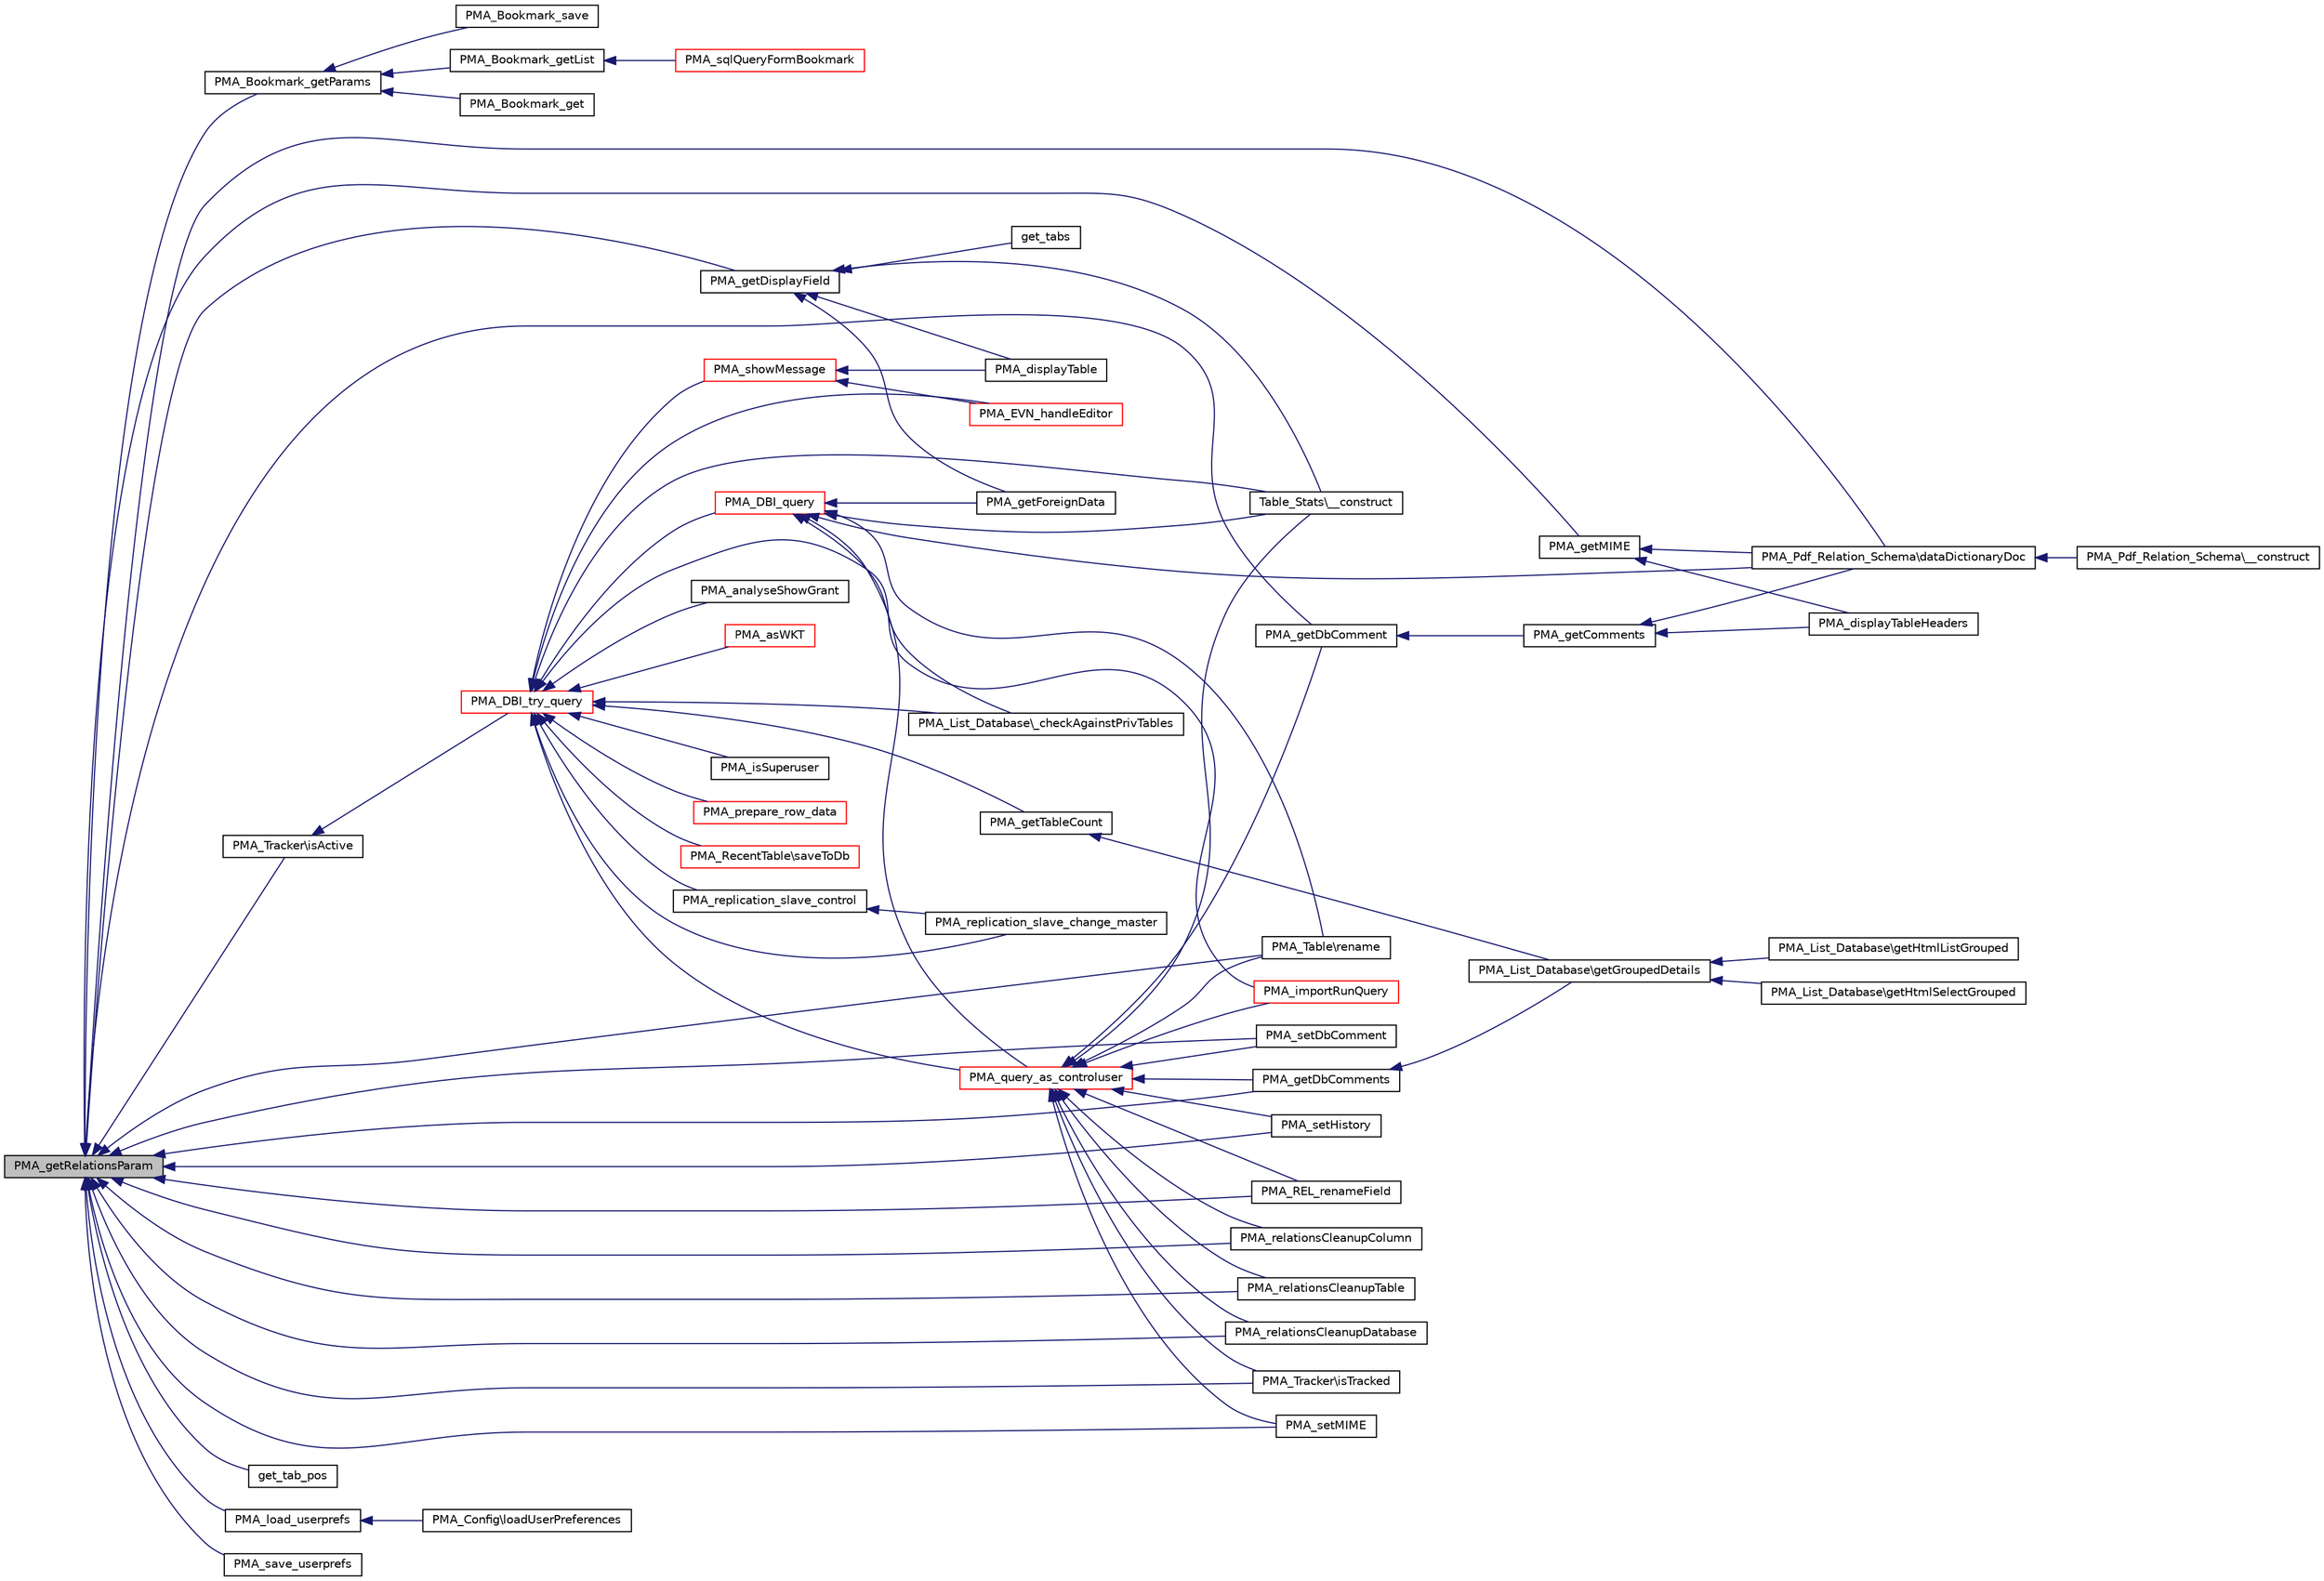digraph G
{
  edge [fontname="Helvetica",fontsize="10",labelfontname="Helvetica",labelfontsize="10"];
  node [fontname="Helvetica",fontsize="10",shape=record];
  rankdir="LR";
  Node1 [label="PMA_getRelationsParam",height=0.2,width=0.4,color="black", fillcolor="grey75", style="filled" fontcolor="black"];
  Node1 -> Node2 [dir="back",color="midnightblue",fontsize="10",style="solid",fontname="Helvetica"];
  Node2 [label="PMA_Bookmark_getParams",height=0.2,width=0.4,color="black", fillcolor="white", style="filled",URL="$bookmark_8lib_8php.html#acb3f0903dbcc72002bf09631c44b8055",tooltip="Defines the bookmark parameters for the current user."];
  Node2 -> Node3 [dir="back",color="midnightblue",fontsize="10",style="solid",fontname="Helvetica"];
  Node3 [label="PMA_Bookmark_getList",height=0.2,width=0.4,color="black", fillcolor="white", style="filled",URL="$bookmark_8lib_8php.html#a28bf0dfac1fd0617239eef76e7ff1550",tooltip="Gets the list of bookmarks defined for the current database."];
  Node3 -> Node4 [dir="back",color="midnightblue",fontsize="10",style="solid",fontname="Helvetica"];
  Node4 [label="PMA_sqlQueryFormBookmark",height=0.2,width=0.4,color="red", fillcolor="white", style="filled",URL="$sql__query__form_8lib_8php.html#a0354aed36253f1d29d510223e966ebc5",tooltip="prints bookmark fieldset"];
  Node2 -> Node5 [dir="back",color="midnightblue",fontsize="10",style="solid",fontname="Helvetica"];
  Node5 [label="PMA_Bookmark_get",height=0.2,width=0.4,color="black", fillcolor="white", style="filled",URL="$bookmark_8lib_8php.html#af695d6be5caeb194980bb2669f6dcaec",tooltip="Gets the sql command from a bookmark."];
  Node2 -> Node6 [dir="back",color="midnightblue",fontsize="10",style="solid",fontname="Helvetica"];
  Node6 [label="PMA_Bookmark_save",height=0.2,width=0.4,color="black", fillcolor="white", style="filled",URL="$bookmark_8lib_8php.html#adbe9d461d8f59adc55a7e7e5e94f5cf2",tooltip="Adds a bookmark."];
  Node1 -> Node7 [dir="back",color="midnightblue",fontsize="10",style="solid",fontname="Helvetica"];
  Node7 [label="PMA_Pdf_Relation_Schema\\dataDictionaryDoc",height=0.2,width=0.4,color="black", fillcolor="white", style="filled",URL="$classPMA__Pdf__Relation__Schema.html#a38d2ab67dfa62392e8de96f0b970ec73"];
  Node7 -> Node8 [dir="back",color="midnightblue",fontsize="10",style="solid",fontname="Helvetica"];
  Node8 [label="PMA_Pdf_Relation_Schema\\__construct",height=0.2,width=0.4,color="black", fillcolor="white", style="filled",URL="$classPMA__Pdf__Relation__Schema.html#a5b2a26f3a186d05138ba4fe54d1e161e",tooltip="The &quot;PMA_Pdf_Relation_Schema&quot; constructor."];
  Node1 -> Node9 [dir="back",color="midnightblue",fontsize="10",style="solid",fontname="Helvetica"];
  Node9 [label="get_tab_pos",height=0.2,width=0.4,color="black", fillcolor="white", style="filled",URL="$pmd__common_8php.html#a1a3f1d518861e03c2b04a1c05b6bba1a"];
  Node1 -> Node10 [dir="back",color="midnightblue",fontsize="10",style="solid",fontname="Helvetica"];
  Node10 [label="PMA_getDisplayField",height=0.2,width=0.4,color="black", fillcolor="white", style="filled",URL="$relation_8lib_8php.html#ac4b9248f6ad1179a0f86d70f2ad99362",tooltip="Gets the display field of a table."];
  Node10 -> Node11 [dir="back",color="midnightblue",fontsize="10",style="solid",fontname="Helvetica"];
  Node11 [label="Table_Stats\\__construct",height=0.2,width=0.4,color="black", fillcolor="white", style="filled",URL="$classTable__Stats.html#a9434b856824f1e3edd57ef9ffe4e83bb",tooltip="The &quot;Table_Stats&quot; constructor."];
  Node10 -> Node12 [dir="back",color="midnightblue",fontsize="10",style="solid",fontname="Helvetica"];
  Node12 [label="PMA_displayTable",height=0.2,width=0.4,color="black", fillcolor="white", style="filled",URL="$display__tbl_8lib_8php.html#ab64d4328beb5bc6b0a62abfa39fb447a",tooltip="Displays a table of results returned by a SQL query."];
  Node10 -> Node13 [dir="back",color="midnightblue",fontsize="10",style="solid",fontname="Helvetica"];
  Node13 [label="get_tabs",height=0.2,width=0.4,color="black", fillcolor="white", style="filled",URL="$pmd__common_8php.html#a1cd4d60cbb6dfd89d92b21f61f25b3c9",tooltip="retrieves table info and stores it in $GLOBALS[&#39;PMD&#39;]"];
  Node10 -> Node14 [dir="back",color="midnightblue",fontsize="10",style="solid",fontname="Helvetica"];
  Node14 [label="PMA_getForeignData",height=0.2,width=0.4,color="black", fillcolor="white", style="filled",URL="$relation_8lib_8php.html#a3d88adc7fba312fe26b3ef82225a5fdd",tooltip="Gets foreign keys in preparation for a drop-down selector."];
  Node1 -> Node15 [dir="back",color="midnightblue",fontsize="10",style="solid",fontname="Helvetica"];
  Node15 [label="PMA_getDbComment",height=0.2,width=0.4,color="black", fillcolor="white", style="filled",URL="$relation_8lib_8php.html#a43f8f6b5eca75feb1cab89ce95ac0e6b",tooltip="Gets the comment for a db."];
  Node15 -> Node16 [dir="back",color="midnightblue",fontsize="10",style="solid",fontname="Helvetica"];
  Node16 [label="PMA_getComments",height=0.2,width=0.4,color="black", fillcolor="white", style="filled",URL="$relation_8lib_8php.html#ab340fcbdb6d862236eb7f4d362f73dc6",tooltip="Gets the comments for all rows of a table or the db itself."];
  Node16 -> Node17 [dir="back",color="midnightblue",fontsize="10",style="solid",fontname="Helvetica"];
  Node17 [label="PMA_displayTableHeaders",height=0.2,width=0.4,color="black", fillcolor="white", style="filled",URL="$display__tbl_8lib_8php.html#aae4044b44dccb4059685ea603dc52e9e",tooltip="Displays the headers of the results table."];
  Node16 -> Node7 [dir="back",color="midnightblue",fontsize="10",style="solid",fontname="Helvetica"];
  Node1 -> Node18 [dir="back",color="midnightblue",fontsize="10",style="solid",fontname="Helvetica"];
  Node18 [label="PMA_getDbComments",height=0.2,width=0.4,color="black", fillcolor="white", style="filled",URL="$relation_8lib_8php.html#aa5b4777cd4f1dd8e90d161257582fc08",tooltip="Gets the comment for a db."];
  Node18 -> Node19 [dir="back",color="midnightblue",fontsize="10",style="solid",fontname="Helvetica"];
  Node19 [label="PMA_List_Database\\getGroupedDetails",height=0.2,width=0.4,color="black", fillcolor="white", style="filled",URL="$classPMA__List__Database.html#a533874038525e37fa4ae22694f39fe61",tooltip="returns array with dbs grouped with extended infos"];
  Node19 -> Node20 [dir="back",color="midnightblue",fontsize="10",style="solid",fontname="Helvetica"];
  Node20 [label="PMA_List_Database\\getHtmlListGrouped",height=0.2,width=0.4,color="black", fillcolor="white", style="filled",URL="$classPMA__List__Database.html#a7bdea9aa5ef0e7c9033893aab4f1e6bd",tooltip="returns html code for list with dbs"];
  Node19 -> Node21 [dir="back",color="midnightblue",fontsize="10",style="solid",fontname="Helvetica"];
  Node21 [label="PMA_List_Database\\getHtmlSelectGrouped",height=0.2,width=0.4,color="black", fillcolor="white", style="filled",URL="$classPMA__List__Database.html#a40d67e11c09326f19302fa5fbc2a7934",tooltip="returns html code for select form element with dbs"];
  Node1 -> Node22 [dir="back",color="midnightblue",fontsize="10",style="solid",fontname="Helvetica"];
  Node22 [label="PMA_setDbComment",height=0.2,width=0.4,color="black", fillcolor="white", style="filled",URL="$relation_8lib_8php.html#a8b9b6286d6f78be9874ff5763065cd7d",tooltip="Set a database comment to a certain value."];
  Node1 -> Node23 [dir="back",color="midnightblue",fontsize="10",style="solid",fontname="Helvetica"];
  Node23 [label="PMA_setHistory",height=0.2,width=0.4,color="black", fillcolor="white", style="filled",URL="$relation_8lib_8php.html#a3da899c56e80de271d53875a82d20ffb",tooltip="Set a SQL history entry."];
  Node1 -> Node24 [dir="back",color="midnightblue",fontsize="10",style="solid",fontname="Helvetica"];
  Node24 [label="PMA_REL_renameField",height=0.2,width=0.4,color="black", fillcolor="white", style="filled",URL="$relation_8lib_8php.html#aaa50183486665df0d231e247b4ab0a8f",tooltip="Rename a field in relation tables."];
  Node1 -> Node25 [dir="back",color="midnightblue",fontsize="10",style="solid",fontname="Helvetica"];
  Node25 [label="PMA_relationsCleanupColumn",height=0.2,width=0.4,color="black", fillcolor="white", style="filled",URL="$relation__cleanup_8lib_8php.html#ab2f43f4ce21a2a95d2d16f8e150fd9eb",tooltip="Cleanu column related relation stuff."];
  Node1 -> Node26 [dir="back",color="midnightblue",fontsize="10",style="solid",fontname="Helvetica"];
  Node26 [label="PMA_relationsCleanupTable",height=0.2,width=0.4,color="black", fillcolor="white", style="filled",URL="$relation__cleanup_8lib_8php.html#a46d7e71842c56b58cc0dbc58c453cd92",tooltip="Cleanup table related relation stuff."];
  Node1 -> Node27 [dir="back",color="midnightblue",fontsize="10",style="solid",fontname="Helvetica"];
  Node27 [label="PMA_relationsCleanupDatabase",height=0.2,width=0.4,color="black", fillcolor="white", style="filled",URL="$relation__cleanup_8lib_8php.html#ad9bc98e0f39003b97e4c43f0cd6068c5",tooltip="Cleanup database related relation stuff."];
  Node1 -> Node28 [dir="back",color="midnightblue",fontsize="10",style="solid",fontname="Helvetica"];
  Node28 [label="PMA_Table\\rename",height=0.2,width=0.4,color="black", fillcolor="white", style="filled",URL="$classPMA__Table.html#a3ca6ed1ed1646799aa43a7ae9612b739",tooltip="renames table"];
  Node1 -> Node29 [dir="back",color="midnightblue",fontsize="10",style="solid",fontname="Helvetica"];
  Node29 [label="PMA_Tracker\\isActive",height=0.2,width=0.4,color="black", fillcolor="white", style="filled",URL="$classPMA__Tracker.html#ae5dd143f48e845ae4346da01dfef5d4a",tooltip="Gets the on/off value of the Tracker module, starts initialization."];
  Node29 -> Node30 [dir="back",color="midnightblue",fontsize="10",style="solid",fontname="Helvetica"];
  Node30 [label="PMA_DBI_try_query",height=0.2,width=0.4,color="red", fillcolor="white", style="filled",URL="$database__interface_8lib_8php.html#af4f8622d2f5df7858e4e6ca425ac0274",tooltip="runs a query and returns the result"];
  Node30 -> Node31 [dir="back",color="midnightblue",fontsize="10",style="solid",fontname="Helvetica"];
  Node31 [label="PMA_analyseShowGrant",height=0.2,width=0.4,color="black", fillcolor="white", style="filled",URL="$check__user__privileges_8lib_8php.html#a7e5034bdb6b887bec23b89c3f5db71b2",tooltip="sets privilege information extracted from SHOW GRANTS result"];
  Node30 -> Node32 [dir="back",color="midnightblue",fontsize="10",style="solid",fontname="Helvetica"];
  Node32 [label="PMA_showMessage",height=0.2,width=0.4,color="red", fillcolor="white", style="filled",URL="$common_8lib_8php.html#ac856542e67ea0192bc0fc7fd1fb21d09",tooltip="displays the message and the query usually the message is the result of the query executed..."];
  Node32 -> Node12 [dir="back",color="midnightblue",fontsize="10",style="solid",fontname="Helvetica"];
  Node32 -> Node33 [dir="back",color="midnightblue",fontsize="10",style="solid",fontname="Helvetica"];
  Node33 [label="PMA_EVN_handleEditor",height=0.2,width=0.4,color="red", fillcolor="white", style="filled",URL="$rte__events_8lib_8php.html#a9eb0f568d20bcb34761a1862b658d094",tooltip="Handles editor requests for adding or editing an item."];
  Node30 -> Node34 [dir="back",color="midnightblue",fontsize="10",style="solid",fontname="Helvetica"];
  Node34 [label="PMA_asWKT",height=0.2,width=0.4,color="red", fillcolor="white", style="filled",URL="$common_8lib_8php.html#ac9e0806378a58d34ec2a748202ca910e",tooltip="Converts GIS data to Well Known Text format."];
  Node30 -> Node35 [dir="back",color="midnightblue",fontsize="10",style="solid",fontname="Helvetica"];
  Node35 [label="PMA_getTableCount",height=0.2,width=0.4,color="black", fillcolor="white", style="filled",URL="$core_8lib_8php.html#a4838d9be03e0665744c18336272f48e0",tooltip="returns count of tables in given db"];
  Node35 -> Node19 [dir="back",color="midnightblue",fontsize="10",style="solid",fontname="Helvetica"];
  Node30 -> Node36 [dir="back",color="midnightblue",fontsize="10",style="solid",fontname="Helvetica"];
  Node36 [label="PMA_DBI_query",height=0.2,width=0.4,color="red", fillcolor="white", style="filled",URL="$database__interface_8lib_8php.html#ab439cded0e18a60e731e76aa4567c089",tooltip="runs a query"];
  Node36 -> Node11 [dir="back",color="midnightblue",fontsize="10",style="solid",fontname="Helvetica"];
  Node36 -> Node37 [dir="back",color="midnightblue",fontsize="10",style="solid",fontname="Helvetica"];
  Node37 [label="PMA_List_Database\\_checkAgainstPrivTables",height=0.2,width=0.4,color="black", fillcolor="white", style="filled",URL="$classPMA__List__Database.html#a08842f1c00c48f46cd7a9cec0883868f",tooltip="this is just a backup, if all is fine this can be deleted later"];
  Node36 -> Node7 [dir="back",color="midnightblue",fontsize="10",style="solid",fontname="Helvetica"];
  Node36 -> Node38 [dir="back",color="midnightblue",fontsize="10",style="solid",fontname="Helvetica"];
  Node38 [label="PMA_query_as_controluser",height=0.2,width=0.4,color="red", fillcolor="white", style="filled",URL="$relation_8lib_8php.html#ab6d57b38824545d660dcfcd4c864a177",tooltip="Executes a query as controluser if possible, otherwise as normal user."];
  Node38 -> Node11 [dir="back",color="midnightblue",fontsize="10",style="solid",fontname="Helvetica"];
  Node38 -> Node39 [dir="back",color="midnightblue",fontsize="10",style="solid",fontname="Helvetica"];
  Node39 [label="PMA_importRunQuery",height=0.2,width=0.4,color="red", fillcolor="white", style="filled",URL="$import_8lib_8php.html#a9893da01720eb7c0e987a33b4f3054f0",tooltip="Runs query inside import buffer."];
  Node38 -> Node15 [dir="back",color="midnightblue",fontsize="10",style="solid",fontname="Helvetica"];
  Node38 -> Node18 [dir="back",color="midnightblue",fontsize="10",style="solid",fontname="Helvetica"];
  Node38 -> Node22 [dir="back",color="midnightblue",fontsize="10",style="solid",fontname="Helvetica"];
  Node38 -> Node23 [dir="back",color="midnightblue",fontsize="10",style="solid",fontname="Helvetica"];
  Node38 -> Node24 [dir="back",color="midnightblue",fontsize="10",style="solid",fontname="Helvetica"];
  Node38 -> Node25 [dir="back",color="midnightblue",fontsize="10",style="solid",fontname="Helvetica"];
  Node38 -> Node26 [dir="back",color="midnightblue",fontsize="10",style="solid",fontname="Helvetica"];
  Node38 -> Node27 [dir="back",color="midnightblue",fontsize="10",style="solid",fontname="Helvetica"];
  Node38 -> Node28 [dir="back",color="midnightblue",fontsize="10",style="solid",fontname="Helvetica"];
  Node38 -> Node40 [dir="back",color="midnightblue",fontsize="10",style="solid",fontname="Helvetica"];
  Node40 [label="PMA_Tracker\\isTracked",height=0.2,width=0.4,color="black", fillcolor="white", style="filled",URL="$classPMA__Tracker.html#ae2ebe65277485ecd1794a871b587f986",tooltip="Gets the tracking status of a table, is it active or deactive ?"];
  Node38 -> Node41 [dir="back",color="midnightblue",fontsize="10",style="solid",fontname="Helvetica"];
  Node41 [label="PMA_setMIME",height=0.2,width=0.4,color="black", fillcolor="white", style="filled",URL="$transformations_8lib_8php.html#a2e8695789417fde2418af73d52603374",tooltip="Set a single mimetype to a certain value."];
  Node36 -> Node14 [dir="back",color="midnightblue",fontsize="10",style="solid",fontname="Helvetica"];
  Node36 -> Node28 [dir="back",color="midnightblue",fontsize="10",style="solid",fontname="Helvetica"];
  Node30 -> Node42 [dir="back",color="midnightblue",fontsize="10",style="solid",fontname="Helvetica"];
  Node42 [label="PMA_isSuperuser",height=0.2,width=0.4,color="black", fillcolor="white", style="filled",URL="$database__interface_8lib_8php.html#a8625f640d7f62aa247791803ac9ab54b",tooltip="returns true (int &gt; 0) if current user is superuser otherwise 0"];
  Node30 -> Node11 [dir="back",color="midnightblue",fontsize="10",style="solid",fontname="Helvetica"];
  Node30 -> Node43 [dir="back",color="midnightblue",fontsize="10",style="solid",fontname="Helvetica"];
  Node43 [label="PMA_prepare_row_data",height=0.2,width=0.4,color="red", fillcolor="white", style="filled",URL="$display__tbl_8lib_8php.html#a6ed2d818c168866b38b4b2486ddf66fd",tooltip="Prepares the displayable content of a data cell in Browse mode, taking into account foreign key descr..."];
  Node30 -> Node39 [dir="back",color="midnightblue",fontsize="10",style="solid",fontname="Helvetica"];
  Node30 -> Node37 [dir="back",color="midnightblue",fontsize="10",style="solid",fontname="Helvetica"];
  Node30 -> Node44 [dir="back",color="midnightblue",fontsize="10",style="solid",fontname="Helvetica"];
  Node44 [label="PMA_RecentTable\\saveToDb",height=0.2,width=0.4,color="red", fillcolor="white", style="filled",URL="$classPMA__RecentTable.html#a979442e04a8a79dd23e2fda2a69bda6f",tooltip="Save recent tables into phpMyAdmin database."];
  Node30 -> Node38 [dir="back",color="midnightblue",fontsize="10",style="solid",fontname="Helvetica"];
  Node30 -> Node45 [dir="back",color="midnightblue",fontsize="10",style="solid",fontname="Helvetica"];
  Node45 [label="PMA_replication_slave_control",height=0.2,width=0.4,color="black", fillcolor="white", style="filled",URL="$replication_8inc_8php.html#ab6d6043762c06ebed4f8da8c94d86562"];
  Node45 -> Node46 [dir="back",color="midnightblue",fontsize="10",style="solid",fontname="Helvetica"];
  Node46 [label="PMA_replication_slave_change_master",height=0.2,width=0.4,color="black", fillcolor="white", style="filled",URL="$replication_8inc_8php.html#a0f303959e893d178b9ae46ebdeea765d"];
  Node30 -> Node46 [dir="back",color="midnightblue",fontsize="10",style="solid",fontname="Helvetica"];
  Node30 -> Node33 [dir="back",color="midnightblue",fontsize="10",style="solid",fontname="Helvetica"];
  Node1 -> Node40 [dir="back",color="midnightblue",fontsize="10",style="solid",fontname="Helvetica"];
  Node1 -> Node47 [dir="back",color="midnightblue",fontsize="10",style="solid",fontname="Helvetica"];
  Node47 [label="PMA_getMIME",height=0.2,width=0.4,color="black", fillcolor="white", style="filled",URL="$transformations_8lib_8php.html#aa7e70121361d6936caaba715c7dc39ee",tooltip="Gets the mimetypes for all columns of a table."];
  Node47 -> Node17 [dir="back",color="midnightblue",fontsize="10",style="solid",fontname="Helvetica"];
  Node47 -> Node7 [dir="back",color="midnightblue",fontsize="10",style="solid",fontname="Helvetica"];
  Node1 -> Node41 [dir="back",color="midnightblue",fontsize="10",style="solid",fontname="Helvetica"];
  Node1 -> Node48 [dir="back",color="midnightblue",fontsize="10",style="solid",fontname="Helvetica"];
  Node48 [label="PMA_load_userprefs",height=0.2,width=0.4,color="black", fillcolor="white", style="filled",URL="$user__preferences_8lib_8php.html#ab1f255ccfeec708bae280a2a392c2a76",tooltip="Loads user preferences."];
  Node48 -> Node49 [dir="back",color="midnightblue",fontsize="10",style="solid",fontname="Helvetica"];
  Node49 [label="PMA_Config\\loadUserPreferences",height=0.2,width=0.4,color="black", fillcolor="white", style="filled",URL="$classPMA__Config.html#a8ebd0e4951ac2269fac354000f3a4c35",tooltip="Loads user preferences and merges them with current config must be called after control connection ha..."];
  Node1 -> Node50 [dir="back",color="midnightblue",fontsize="10",style="solid",fontname="Helvetica"];
  Node50 [label="PMA_save_userprefs",height=0.2,width=0.4,color="black", fillcolor="white", style="filled",URL="$user__preferences_8lib_8php.html#a612367b15875675745672a4b50e4a1a2",tooltip="Saves user preferences."];
}
